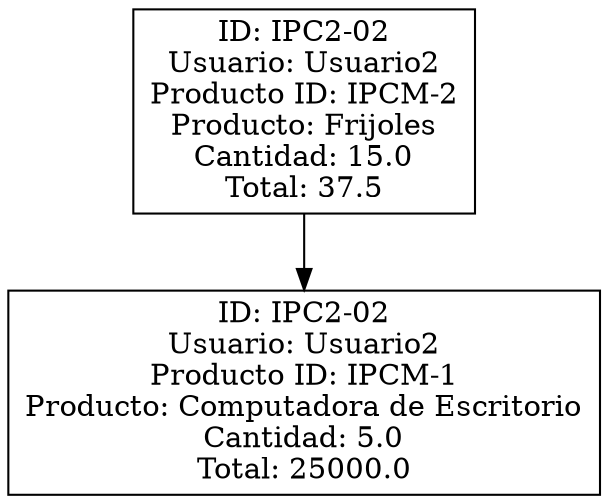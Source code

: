 digraph G {
     rankdir=TB;
     node[shape=record];
node0 [label="ID: IPC2-02\nUsuario: Usuario2\nProducto ID: IPCM-2\nProducto: Frijoles\nCantidad: 15.0\nTotal: 37.5"];
node0 -> node1;
node1 [label="ID: IPC2-02\nUsuario: Usuario2\nProducto ID: IPCM-1\nProducto: Computadora de Escritorio\nCantidad: 5.0\nTotal: 25000.0"];
}